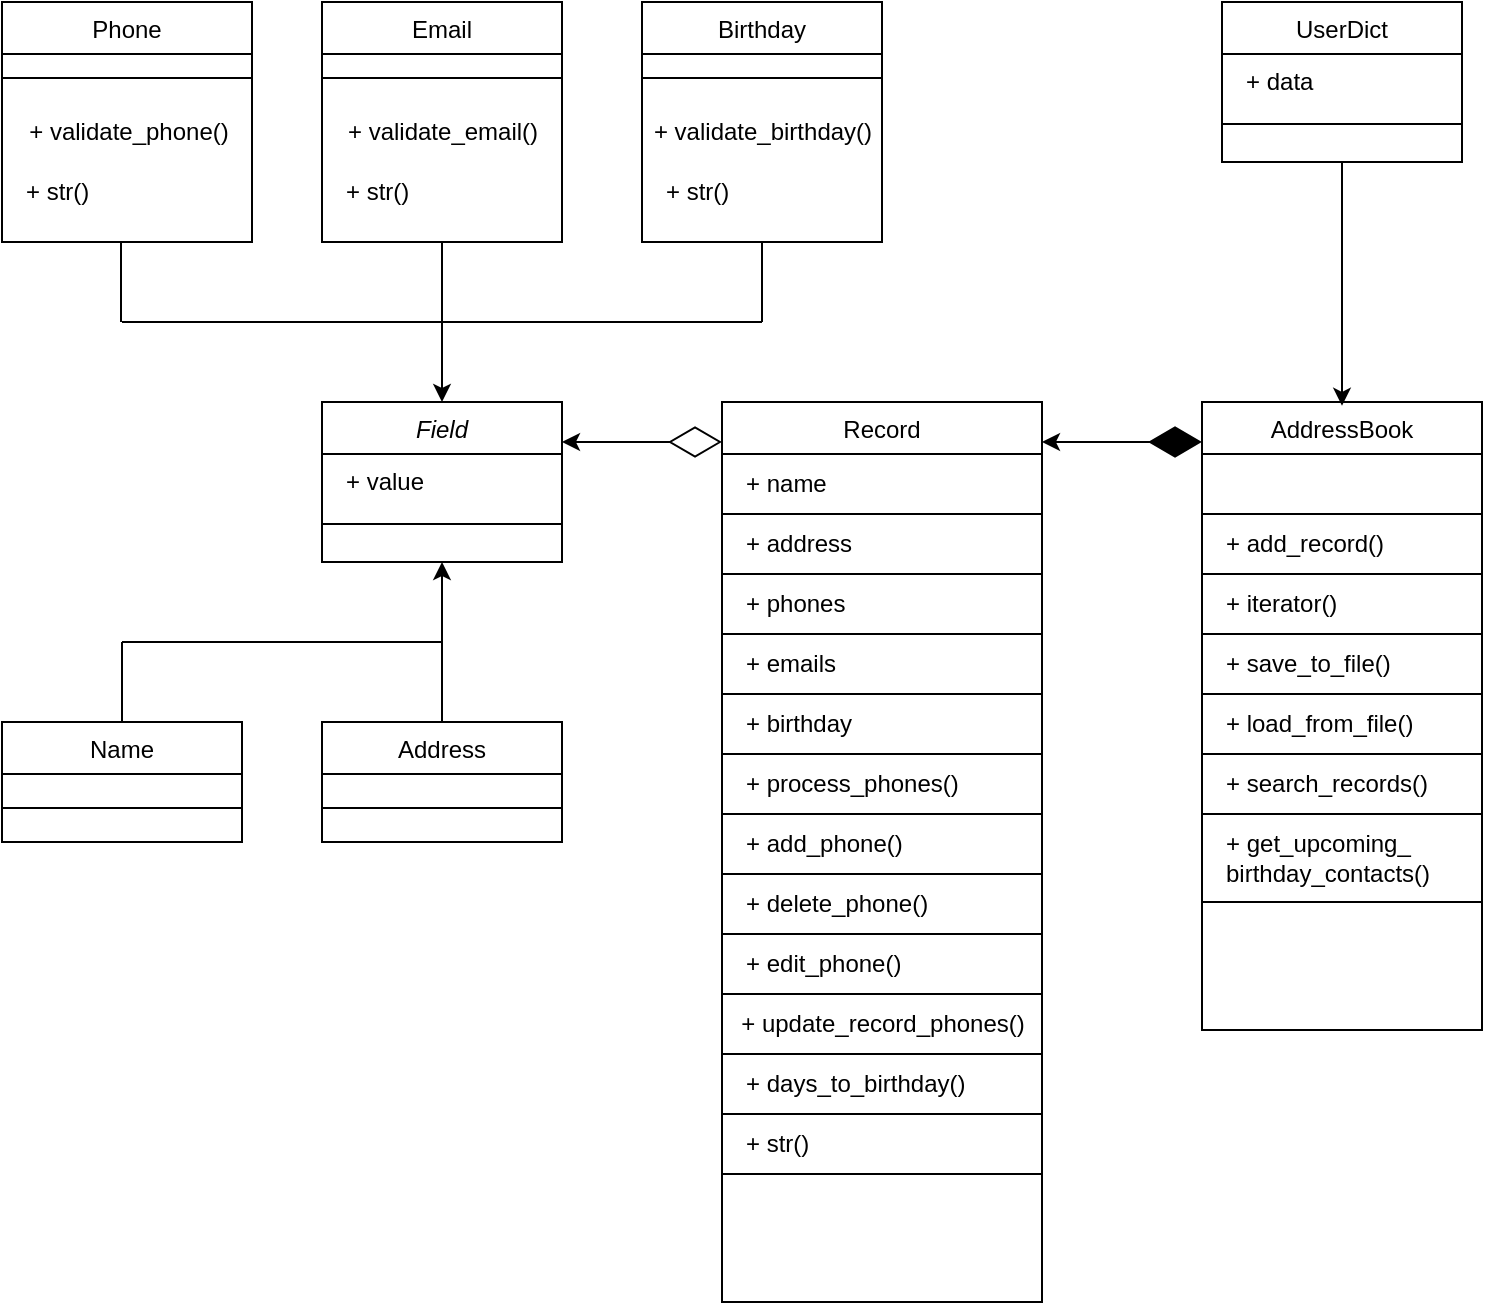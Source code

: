 <mxfile version="21.8.1" type="github">
  <diagram id="C5RBs43oDa-KdzZeNtuy" name="Page-1">
    <mxGraphModel dx="1434" dy="820" grid="1" gridSize="10" guides="1" tooltips="1" connect="1" arrows="1" fold="1" page="1" pageScale="1" pageWidth="827" pageHeight="1169" math="0" shadow="0">
      <root>
        <mxCell id="WIyWlLk6GJQsqaUBKTNV-0" />
        <mxCell id="WIyWlLk6GJQsqaUBKTNV-1" parent="WIyWlLk6GJQsqaUBKTNV-0" />
        <mxCell id="zkfFHV4jXpPFQw0GAbJ--0" value="Field" style="swimlane;fontStyle=2;align=center;verticalAlign=top;childLayout=stackLayout;horizontal=1;startSize=26;horizontalStack=0;resizeParent=1;resizeLast=0;collapsible=1;marginBottom=0;rounded=0;shadow=0;strokeWidth=1;" parent="WIyWlLk6GJQsqaUBKTNV-1" vertex="1">
          <mxGeometry x="200" y="320" width="120" height="80" as="geometry">
            <mxRectangle x="120" y="320" width="160" height="26" as="alternateBounds" />
          </mxGeometry>
        </mxCell>
        <mxCell id="zkfFHV4jXpPFQw0GAbJ--2" value="+ value" style="text;align=left;verticalAlign=top;spacingLeft=10;spacingRight=4;overflow=hidden;rotatable=0;points=[[0,0.5],[1,0.5]];portConstraint=eastwest;rounded=0;shadow=0;html=0;" parent="zkfFHV4jXpPFQw0GAbJ--0" vertex="1">
          <mxGeometry y="26" width="120" height="26" as="geometry" />
        </mxCell>
        <mxCell id="zkfFHV4jXpPFQw0GAbJ--4" value="" style="line;html=1;strokeWidth=1;align=left;verticalAlign=middle;spacingTop=-1;spacingLeft=3;spacingRight=3;rotatable=0;labelPosition=right;points=[];portConstraint=eastwest;" parent="zkfFHV4jXpPFQw0GAbJ--0" vertex="1">
          <mxGeometry y="52" width="120" height="18" as="geometry" />
        </mxCell>
        <mxCell id="zkfFHV4jXpPFQw0GAbJ--6" value="Name" style="swimlane;fontStyle=0;align=center;verticalAlign=top;childLayout=stackLayout;horizontal=1;startSize=26;horizontalStack=0;resizeParent=1;resizeLast=0;collapsible=1;marginBottom=0;rounded=0;shadow=0;strokeWidth=1;" parent="WIyWlLk6GJQsqaUBKTNV-1" vertex="1">
          <mxGeometry x="40" y="480" width="120" height="60" as="geometry">
            <mxRectangle x="130" y="380" width="160" height="26" as="alternateBounds" />
          </mxGeometry>
        </mxCell>
        <mxCell id="zkfFHV4jXpPFQw0GAbJ--9" value="" style="line;html=1;strokeWidth=1;align=left;verticalAlign=middle;spacingTop=-1;spacingLeft=3;spacingRight=3;rotatable=0;labelPosition=right;points=[];portConstraint=eastwest;" parent="zkfFHV4jXpPFQw0GAbJ--6" vertex="1">
          <mxGeometry y="26" width="120" height="34" as="geometry" />
        </mxCell>
        <mxCell id="rrog9spRpvWUYlpcxpE0-8" value="" style="endArrow=none;html=1;rounded=0;" edge="1" parent="WIyWlLk6GJQsqaUBKTNV-1">
          <mxGeometry width="50" height="50" relative="1" as="geometry">
            <mxPoint x="100" y="280" as="sourcePoint" />
            <mxPoint x="420" y="280" as="targetPoint" />
          </mxGeometry>
        </mxCell>
        <mxCell id="rrog9spRpvWUYlpcxpE0-9" value="" style="endArrow=none;html=1;rounded=0;entryX=0.5;entryY=1;entryDx=0;entryDy=0;" edge="1" parent="WIyWlLk6GJQsqaUBKTNV-1">
          <mxGeometry width="50" height="50" relative="1" as="geometry">
            <mxPoint x="99.5" y="280" as="sourcePoint" />
            <mxPoint x="99.5" y="240" as="targetPoint" />
          </mxGeometry>
        </mxCell>
        <mxCell id="rrog9spRpvWUYlpcxpE0-10" value="" style="endArrow=none;html=1;rounded=0;entryX=0.5;entryY=1;entryDx=0;entryDy=0;" edge="1" parent="WIyWlLk6GJQsqaUBKTNV-1" target="rrog9spRpvWUYlpcxpE0-28">
          <mxGeometry width="50" height="50" relative="1" as="geometry">
            <mxPoint x="260" y="280" as="sourcePoint" />
            <mxPoint x="200" y="240" as="targetPoint" />
          </mxGeometry>
        </mxCell>
        <mxCell id="rrog9spRpvWUYlpcxpE0-11" value="" style="endArrow=none;html=1;rounded=0;entryX=0.5;entryY=1;entryDx=0;entryDy=0;" edge="1" parent="WIyWlLk6GJQsqaUBKTNV-1" target="rrog9spRpvWUYlpcxpE0-44">
          <mxGeometry width="50" height="50" relative="1" as="geometry">
            <mxPoint x="420" y="280" as="sourcePoint" />
            <mxPoint x="390" y="250" as="targetPoint" />
          </mxGeometry>
        </mxCell>
        <mxCell id="rrog9spRpvWUYlpcxpE0-16" value="" style="endArrow=none;html=1;rounded=0;" edge="1" parent="WIyWlLk6GJQsqaUBKTNV-1">
          <mxGeometry width="50" height="50" relative="1" as="geometry">
            <mxPoint x="260" y="440" as="sourcePoint" />
            <mxPoint x="200" y="440" as="targetPoint" />
          </mxGeometry>
        </mxCell>
        <mxCell id="rrog9spRpvWUYlpcxpE0-18" value="" style="endArrow=classic;html=1;rounded=0;entryX=0.5;entryY=0;entryDx=0;entryDy=0;" edge="1" parent="WIyWlLk6GJQsqaUBKTNV-1" target="zkfFHV4jXpPFQw0GAbJ--0">
          <mxGeometry width="50" height="50" relative="1" as="geometry">
            <mxPoint x="260" y="280" as="sourcePoint" />
            <mxPoint x="440" y="330" as="targetPoint" />
          </mxGeometry>
        </mxCell>
        <mxCell id="rrog9spRpvWUYlpcxpE0-19" value="" style="endArrow=classic;html=1;rounded=0;entryX=0.5;entryY=1;entryDx=0;entryDy=0;" edge="1" parent="WIyWlLk6GJQsqaUBKTNV-1" target="zkfFHV4jXpPFQw0GAbJ--0">
          <mxGeometry width="50" height="50" relative="1" as="geometry">
            <mxPoint x="260" y="440" as="sourcePoint" />
            <mxPoint x="440" y="330" as="targetPoint" />
          </mxGeometry>
        </mxCell>
        <mxCell id="rrog9spRpvWUYlpcxpE0-20" value="" style="endArrow=none;html=1;rounded=0;exitX=0.5;exitY=0;exitDx=0;exitDy=0;" edge="1" parent="WIyWlLk6GJQsqaUBKTNV-1" source="zkfFHV4jXpPFQw0GAbJ--6">
          <mxGeometry width="50" height="50" relative="1" as="geometry">
            <mxPoint x="390" y="380" as="sourcePoint" />
            <mxPoint x="100" y="440" as="targetPoint" />
          </mxGeometry>
        </mxCell>
        <mxCell id="rrog9spRpvWUYlpcxpE0-21" value="" style="endArrow=none;html=1;rounded=0;" edge="1" parent="WIyWlLk6GJQsqaUBKTNV-1">
          <mxGeometry width="50" height="50" relative="1" as="geometry">
            <mxPoint x="100" y="440" as="sourcePoint" />
            <mxPoint x="200" y="440" as="targetPoint" />
          </mxGeometry>
        </mxCell>
        <mxCell id="rrog9spRpvWUYlpcxpE0-22" value="Name" style="swimlane;fontStyle=0;align=center;verticalAlign=top;childLayout=stackLayout;horizontal=1;startSize=26;horizontalStack=0;resizeParent=1;resizeLast=0;collapsible=1;marginBottom=0;rounded=0;shadow=0;strokeWidth=1;" vertex="1" parent="WIyWlLk6GJQsqaUBKTNV-1">
          <mxGeometry x="40" y="480" width="120" height="60" as="geometry">
            <mxRectangle x="130" y="380" width="160" height="26" as="alternateBounds" />
          </mxGeometry>
        </mxCell>
        <mxCell id="rrog9spRpvWUYlpcxpE0-23" value="" style="line;html=1;strokeWidth=1;align=left;verticalAlign=middle;spacingTop=-1;spacingLeft=3;spacingRight=3;rotatable=0;labelPosition=right;points=[];portConstraint=eastwest;" vertex="1" parent="rrog9spRpvWUYlpcxpE0-22">
          <mxGeometry y="26" width="120" height="34" as="geometry" />
        </mxCell>
        <mxCell id="rrog9spRpvWUYlpcxpE0-24" value="Address" style="swimlane;fontStyle=0;align=center;verticalAlign=top;childLayout=stackLayout;horizontal=1;startSize=26;horizontalStack=0;resizeParent=1;resizeLast=0;collapsible=1;marginBottom=0;rounded=0;shadow=0;strokeWidth=1;" vertex="1" parent="WIyWlLk6GJQsqaUBKTNV-1">
          <mxGeometry x="200" y="480" width="120" height="60" as="geometry">
            <mxRectangle x="130" y="380" width="160" height="26" as="alternateBounds" />
          </mxGeometry>
        </mxCell>
        <mxCell id="rrog9spRpvWUYlpcxpE0-25" value="" style="line;html=1;strokeWidth=1;align=left;verticalAlign=middle;spacingTop=-1;spacingLeft=3;spacingRight=3;rotatable=0;labelPosition=right;points=[];portConstraint=eastwest;" vertex="1" parent="rrog9spRpvWUYlpcxpE0-24">
          <mxGeometry y="26" width="120" height="34" as="geometry" />
        </mxCell>
        <mxCell id="rrog9spRpvWUYlpcxpE0-28" value="Email&#xa;" style="swimlane;fontStyle=0;align=center;verticalAlign=top;childLayout=stackLayout;horizontal=1;startSize=26;horizontalStack=0;resizeParent=1;resizeLast=0;collapsible=1;marginBottom=0;rounded=0;shadow=0;strokeWidth=1;" vertex="1" parent="WIyWlLk6GJQsqaUBKTNV-1">
          <mxGeometry x="200" y="120" width="120" height="120" as="geometry">
            <mxRectangle x="130" y="380" width="160" height="26" as="alternateBounds" />
          </mxGeometry>
        </mxCell>
        <mxCell id="rrog9spRpvWUYlpcxpE0-29" value="" style="line;html=1;strokeWidth=1;align=left;verticalAlign=middle;spacingTop=-1;spacingLeft=3;spacingRight=3;rotatable=0;labelPosition=right;points=[];portConstraint=eastwest;" vertex="1" parent="rrog9spRpvWUYlpcxpE0-28">
          <mxGeometry y="26" width="120" height="24" as="geometry" />
        </mxCell>
        <mxCell id="rrog9spRpvWUYlpcxpE0-37" value="&lt;div align=&quot;center&quot;&gt;+ validate_email()&lt;/div&gt;" style="text;html=1;align=center;verticalAlign=middle;resizable=0;points=[];autosize=1;strokeColor=none;fillColor=none;" vertex="1" parent="rrog9spRpvWUYlpcxpE0-28">
          <mxGeometry y="50" width="120" height="30" as="geometry" />
        </mxCell>
        <mxCell id="rrog9spRpvWUYlpcxpE0-31" value="+ str()" style="text;html=1;align=left;verticalAlign=middle;resizable=0;points=[];autosize=1;strokeColor=none;fillColor=none;container=0;spacingLeft=10;" vertex="1" parent="rrog9spRpvWUYlpcxpE0-28">
          <mxGeometry y="80" width="120" height="30" as="geometry" />
        </mxCell>
        <mxCell id="rrog9spRpvWUYlpcxpE0-40" value="Phone" style="swimlane;fontStyle=0;align=center;verticalAlign=top;childLayout=stackLayout;horizontal=1;startSize=26;horizontalStack=0;resizeParent=1;resizeLast=0;collapsible=1;marginBottom=0;rounded=0;shadow=0;strokeWidth=1;" vertex="1" parent="WIyWlLk6GJQsqaUBKTNV-1">
          <mxGeometry x="40" y="120" width="125" height="120" as="geometry">
            <mxRectangle x="130" y="380" width="160" height="26" as="alternateBounds" />
          </mxGeometry>
        </mxCell>
        <mxCell id="rrog9spRpvWUYlpcxpE0-41" value="" style="line;html=1;strokeWidth=1;align=left;verticalAlign=middle;spacingTop=-1;spacingLeft=3;spacingRight=3;rotatable=0;labelPosition=right;points=[];portConstraint=eastwest;" vertex="1" parent="rrog9spRpvWUYlpcxpE0-40">
          <mxGeometry y="26" width="125" height="24" as="geometry" />
        </mxCell>
        <mxCell id="rrog9spRpvWUYlpcxpE0-42" value="&lt;div align=&quot;center&quot;&gt;+ validate_phone()&lt;/div&gt;" style="text;html=1;align=center;verticalAlign=middle;resizable=0;points=[];autosize=1;strokeColor=none;fillColor=none;" vertex="1" parent="rrog9spRpvWUYlpcxpE0-40">
          <mxGeometry y="50" width="125" height="30" as="geometry" />
        </mxCell>
        <mxCell id="rrog9spRpvWUYlpcxpE0-43" value="+ str()" style="text;html=1;align=left;verticalAlign=middle;resizable=0;points=[];autosize=1;strokeColor=none;fillColor=none;container=0;spacingLeft=10;" vertex="1" parent="rrog9spRpvWUYlpcxpE0-40">
          <mxGeometry y="80" width="125" height="30" as="geometry" />
        </mxCell>
        <mxCell id="rrog9spRpvWUYlpcxpE0-44" value="Birthday" style="swimlane;fontStyle=0;align=center;verticalAlign=top;childLayout=stackLayout;horizontal=1;startSize=26;horizontalStack=0;resizeParent=1;resizeLast=0;collapsible=1;marginBottom=0;rounded=0;shadow=0;strokeWidth=1;strokeColor=default;" vertex="1" parent="WIyWlLk6GJQsqaUBKTNV-1">
          <mxGeometry x="360" y="120" width="120" height="120" as="geometry">
            <mxRectangle x="130" y="380" width="160" height="26" as="alternateBounds" />
          </mxGeometry>
        </mxCell>
        <mxCell id="rrog9spRpvWUYlpcxpE0-45" value="" style="line;html=1;strokeWidth=1;align=left;verticalAlign=middle;spacingTop=-1;spacingLeft=3;spacingRight=3;rotatable=0;labelPosition=right;points=[];portConstraint=eastwest;" vertex="1" parent="rrog9spRpvWUYlpcxpE0-44">
          <mxGeometry y="26" width="120" height="24" as="geometry" />
        </mxCell>
        <mxCell id="rrog9spRpvWUYlpcxpE0-46" value="&lt;div align=&quot;center&quot;&gt;+ validate_birthday()&lt;/div&gt;" style="text;html=1;align=center;verticalAlign=middle;resizable=0;points=[];autosize=1;strokeColor=none;fillColor=none;" vertex="1" parent="rrog9spRpvWUYlpcxpE0-44">
          <mxGeometry y="50" width="120" height="30" as="geometry" />
        </mxCell>
        <mxCell id="rrog9spRpvWUYlpcxpE0-47" value="+ str()" style="text;html=1;align=left;verticalAlign=middle;resizable=0;points=[];autosize=1;strokeColor=none;fillColor=none;container=0;spacingLeft=10;" vertex="1" parent="rrog9spRpvWUYlpcxpE0-44">
          <mxGeometry y="80" width="120" height="30" as="geometry" />
        </mxCell>
        <mxCell id="rrog9spRpvWUYlpcxpE0-48" value="" style="endArrow=none;html=1;rounded=0;exitX=0.5;exitY=0;exitDx=0;exitDy=0;" edge="1" parent="WIyWlLk6GJQsqaUBKTNV-1" source="rrog9spRpvWUYlpcxpE0-24">
          <mxGeometry width="50" height="50" relative="1" as="geometry">
            <mxPoint x="390" y="380" as="sourcePoint" />
            <mxPoint x="260" y="440" as="targetPoint" />
          </mxGeometry>
        </mxCell>
        <mxCell id="rrog9spRpvWUYlpcxpE0-49" value="AddressBook" style="swimlane;align=center;verticalAlign=top;childLayout=stackLayout;horizontal=1;startSize=26;horizontalStack=0;resizeParent=1;resizeLast=0;collapsible=1;marginBottom=0;rounded=0;shadow=0;strokeWidth=1;strokeColor=default;fontStyle=0" vertex="1" parent="WIyWlLk6GJQsqaUBKTNV-1">
          <mxGeometry x="640" y="320" width="140" height="314" as="geometry">
            <mxRectangle x="130" y="380" width="160" height="26" as="alternateBounds" />
          </mxGeometry>
        </mxCell>
        <mxCell id="rrog9spRpvWUYlpcxpE0-53" value="&lt;div&gt;&amp;nbsp;&lt;br&gt;&lt;/div&gt;" style="text;html=1;align=left;verticalAlign=middle;resizable=0;points=[];autosize=1;strokeColor=default;fillColor=none;spacingTop=0;spacingLeft=10;" vertex="1" parent="rrog9spRpvWUYlpcxpE0-49">
          <mxGeometry y="26" width="140" height="30" as="geometry" />
        </mxCell>
        <mxCell id="rrog9spRpvWUYlpcxpE0-54" value="+ add_record()" style="text;html=1;align=left;verticalAlign=middle;resizable=0;points=[];autosize=1;strokeColor=default;fillColor=none;spacingLeft=10;" vertex="1" parent="rrog9spRpvWUYlpcxpE0-49">
          <mxGeometry y="56" width="140" height="30" as="geometry" />
        </mxCell>
        <mxCell id="rrog9spRpvWUYlpcxpE0-55" value="+ iterator()" style="text;html=1;align=left;verticalAlign=middle;resizable=0;points=[];autosize=1;strokeColor=default;fillColor=none;spacingLeft=10;" vertex="1" parent="rrog9spRpvWUYlpcxpE0-49">
          <mxGeometry y="86" width="140" height="30" as="geometry" />
        </mxCell>
        <mxCell id="rrog9spRpvWUYlpcxpE0-56" value="+ save_to_file()" style="text;html=1;align=left;verticalAlign=middle;resizable=0;points=[];autosize=1;strokeColor=none;fillColor=none;spacingLeft=10;" vertex="1" parent="rrog9spRpvWUYlpcxpE0-49">
          <mxGeometry y="116" width="140" height="30" as="geometry" />
        </mxCell>
        <mxCell id="rrog9spRpvWUYlpcxpE0-57" value="+ load_from_file()" style="text;html=1;align=left;verticalAlign=middle;resizable=0;points=[];autosize=1;strokeColor=default;fillColor=none;spacingLeft=10;" vertex="1" parent="rrog9spRpvWUYlpcxpE0-49">
          <mxGeometry y="146" width="140" height="30" as="geometry" />
        </mxCell>
        <mxCell id="rrog9spRpvWUYlpcxpE0-58" value="&lt;div align=&quot;left&quot;&gt;+ search_records()&lt;/div&gt;" style="text;html=1;align=left;verticalAlign=middle;resizable=0;points=[];autosize=1;strokeColor=default;fillColor=none;spacingLeft=10;" vertex="1" parent="rrog9spRpvWUYlpcxpE0-49">
          <mxGeometry y="176" width="140" height="30" as="geometry" />
        </mxCell>
        <mxCell id="rrog9spRpvWUYlpcxpE0-107" value="&lt;div&gt;+ get_upcoming_&lt;/div&gt;&lt;div&gt;birthday_contacts()&lt;/div&gt;" style="html=1;whiteSpace=wrap;align=left;spacingLeft=10;" vertex="1" parent="rrog9spRpvWUYlpcxpE0-49">
          <mxGeometry y="206" width="140" height="44" as="geometry" />
        </mxCell>
        <mxCell id="rrog9spRpvWUYlpcxpE0-50" value="" style="line;html=1;strokeWidth=1;align=left;verticalAlign=middle;spacingTop=-1;spacingLeft=3;spacingRight=3;rotatable=0;labelPosition=right;points=[];portConstraint=eastwest;strokeColor=none;" vertex="1" parent="rrog9spRpvWUYlpcxpE0-49">
          <mxGeometry y="250" width="140" height="64" as="geometry" />
        </mxCell>
        <mxCell id="rrog9spRpvWUYlpcxpE0-78" value="UserDict" style="swimlane;fontStyle=0;align=center;verticalAlign=top;childLayout=stackLayout;horizontal=1;startSize=26;horizontalStack=0;resizeParent=1;resizeLast=0;collapsible=1;marginBottom=0;rounded=0;shadow=0;strokeWidth=1;" vertex="1" parent="WIyWlLk6GJQsqaUBKTNV-1">
          <mxGeometry x="650" y="120" width="120" height="80" as="geometry">
            <mxRectangle x="120" y="320" width="160" height="26" as="alternateBounds" />
          </mxGeometry>
        </mxCell>
        <mxCell id="rrog9spRpvWUYlpcxpE0-79" value="+ data" style="text;align=left;verticalAlign=top;spacingLeft=10;spacingRight=4;overflow=hidden;rotatable=0;points=[[0,0.5],[1,0.5]];portConstraint=eastwest;rounded=0;shadow=0;html=0;" vertex="1" parent="rrog9spRpvWUYlpcxpE0-78">
          <mxGeometry y="26" width="120" height="26" as="geometry" />
        </mxCell>
        <mxCell id="rrog9spRpvWUYlpcxpE0-80" value="" style="line;html=1;strokeWidth=1;align=left;verticalAlign=middle;spacingTop=-1;spacingLeft=3;spacingRight=3;rotatable=0;labelPosition=right;points=[];portConstraint=eastwest;" vertex="1" parent="rrog9spRpvWUYlpcxpE0-78">
          <mxGeometry y="52" width="120" height="18" as="geometry" />
        </mxCell>
        <mxCell id="rrog9spRpvWUYlpcxpE0-81" value="Record" style="swimlane;align=center;verticalAlign=top;childLayout=stackLayout;horizontal=1;startSize=26;horizontalStack=0;resizeParent=1;resizeLast=0;collapsible=1;marginBottom=0;rounded=0;shadow=0;strokeWidth=1;strokeColor=default;fontStyle=0" vertex="1" parent="WIyWlLk6GJQsqaUBKTNV-1">
          <mxGeometry x="400" y="320" width="160" height="450" as="geometry">
            <mxRectangle x="130" y="380" width="160" height="26" as="alternateBounds" />
          </mxGeometry>
        </mxCell>
        <mxCell id="rrog9spRpvWUYlpcxpE0-82" value="&lt;div&gt;+ name&lt;/div&gt;" style="text;html=1;align=left;verticalAlign=middle;resizable=0;points=[];autosize=1;strokeColor=default;fillColor=none;spacingTop=0;spacingLeft=10;" vertex="1" parent="rrog9spRpvWUYlpcxpE0-81">
          <mxGeometry y="26" width="160" height="30" as="geometry" />
        </mxCell>
        <mxCell id="rrog9spRpvWUYlpcxpE0-83" value="+ address" style="text;html=1;align=left;verticalAlign=middle;resizable=0;points=[];autosize=1;strokeColor=default;fillColor=none;spacingLeft=10;" vertex="1" parent="rrog9spRpvWUYlpcxpE0-81">
          <mxGeometry y="56" width="160" height="30" as="geometry" />
        </mxCell>
        <mxCell id="rrog9spRpvWUYlpcxpE0-84" value="+ phones" style="text;html=1;align=left;verticalAlign=middle;resizable=0;points=[];autosize=1;strokeColor=default;fillColor=none;spacingLeft=10;" vertex="1" parent="rrog9spRpvWUYlpcxpE0-81">
          <mxGeometry y="86" width="160" height="30" as="geometry" />
        </mxCell>
        <mxCell id="rrog9spRpvWUYlpcxpE0-85" value="+ emails" style="text;html=1;align=left;verticalAlign=middle;resizable=0;points=[];autosize=1;strokeColor=none;fillColor=none;spacingLeft=10;" vertex="1" parent="rrog9spRpvWUYlpcxpE0-81">
          <mxGeometry y="116" width="160" height="30" as="geometry" />
        </mxCell>
        <mxCell id="rrog9spRpvWUYlpcxpE0-86" value="+ birthday" style="text;html=1;align=left;verticalAlign=middle;resizable=0;points=[];autosize=1;strokeColor=default;fillColor=none;spacingLeft=10;" vertex="1" parent="rrog9spRpvWUYlpcxpE0-81">
          <mxGeometry y="146" width="160" height="30" as="geometry" />
        </mxCell>
        <mxCell id="rrog9spRpvWUYlpcxpE0-87" value="&lt;div align=&quot;left&quot;&gt;+ process_phones()&lt;/div&gt;" style="text;html=1;align=left;verticalAlign=middle;resizable=0;points=[];autosize=1;strokeColor=default;fillColor=none;spacingLeft=10;" vertex="1" parent="rrog9spRpvWUYlpcxpE0-81">
          <mxGeometry y="176" width="160" height="30" as="geometry" />
        </mxCell>
        <mxCell id="rrog9spRpvWUYlpcxpE0-88" value="+ add_phone()" style="text;html=1;align=left;verticalAlign=middle;resizable=0;points=[];autosize=1;strokeColor=default;fillColor=none;spacingLeft=10;" vertex="1" parent="rrog9spRpvWUYlpcxpE0-81">
          <mxGeometry y="206" width="160" height="30" as="geometry" />
        </mxCell>
        <mxCell id="rrog9spRpvWUYlpcxpE0-89" value="+ delete_phone()" style="text;html=1;align=left;verticalAlign=middle;resizable=0;points=[];autosize=1;strokeColor=default;fillColor=none;spacingLeft=10;" vertex="1" parent="rrog9spRpvWUYlpcxpE0-81">
          <mxGeometry y="236" width="160" height="30" as="geometry" />
        </mxCell>
        <mxCell id="rrog9spRpvWUYlpcxpE0-90" value="+ edit_phone()" style="text;html=1;align=left;verticalAlign=middle;resizable=0;points=[];autosize=1;strokeColor=default;fillColor=none;spacingLeft=10;" vertex="1" parent="rrog9spRpvWUYlpcxpE0-81">
          <mxGeometry y="266" width="160" height="30" as="geometry" />
        </mxCell>
        <mxCell id="rrog9spRpvWUYlpcxpE0-91" value="&lt;div&gt;+ update_record_phones()&lt;/div&gt;" style="text;html=1;align=center;verticalAlign=middle;resizable=0;points=[];autosize=1;strokeColor=default;fillColor=none;" vertex="1" parent="rrog9spRpvWUYlpcxpE0-81">
          <mxGeometry y="296" width="160" height="30" as="geometry" />
        </mxCell>
        <mxCell id="rrog9spRpvWUYlpcxpE0-92" value="+ days_to_birthday()" style="text;html=1;align=left;verticalAlign=middle;resizable=0;points=[];autosize=1;strokeColor=default;fillColor=none;spacingLeft=10;" vertex="1" parent="rrog9spRpvWUYlpcxpE0-81">
          <mxGeometry y="326" width="160" height="30" as="geometry" />
        </mxCell>
        <mxCell id="rrog9spRpvWUYlpcxpE0-93" value="+ str()" style="text;html=1;align=left;verticalAlign=middle;resizable=0;points=[];autosize=1;strokeColor=default;fillColor=none;container=0;spacingLeft=10;" vertex="1" parent="rrog9spRpvWUYlpcxpE0-81">
          <mxGeometry y="356" width="160" height="30" as="geometry" />
        </mxCell>
        <mxCell id="rrog9spRpvWUYlpcxpE0-94" value="" style="line;html=1;strokeWidth=1;align=left;verticalAlign=middle;spacingTop=-1;spacingLeft=3;spacingRight=3;rotatable=0;labelPosition=right;points=[];portConstraint=eastwest;strokeColor=none;" vertex="1" parent="rrog9spRpvWUYlpcxpE0-81">
          <mxGeometry y="386" width="160" height="64" as="geometry" />
        </mxCell>
        <mxCell id="rrog9spRpvWUYlpcxpE0-95" value="" style="endArrow=classic;html=1;rounded=0;exitX=0.5;exitY=1;exitDx=0;exitDy=0;entryX=0.5;entryY=0.006;entryDx=0;entryDy=0;entryPerimeter=0;" edge="1" parent="WIyWlLk6GJQsqaUBKTNV-1" source="rrog9spRpvWUYlpcxpE0-78" target="rrog9spRpvWUYlpcxpE0-49">
          <mxGeometry width="50" height="50" relative="1" as="geometry">
            <mxPoint x="680" y="280" as="sourcePoint" />
            <mxPoint x="720" y="320" as="targetPoint" />
          </mxGeometry>
        </mxCell>
        <mxCell id="rrog9spRpvWUYlpcxpE0-101" value="" style="endArrow=diamondThin;endFill=1;endSize=24;html=1;rounded=0;" edge="1" parent="WIyWlLk6GJQsqaUBKTNV-1">
          <mxGeometry width="160" relative="1" as="geometry">
            <mxPoint x="600" y="340" as="sourcePoint" />
            <mxPoint x="640" y="340" as="targetPoint" />
          </mxGeometry>
        </mxCell>
        <mxCell id="rrog9spRpvWUYlpcxpE0-102" value="" style="endArrow=diamondThin;endFill=0;endSize=24;html=1;rounded=0;" edge="1" parent="WIyWlLk6GJQsqaUBKTNV-1">
          <mxGeometry width="160" relative="1" as="geometry">
            <mxPoint x="360" y="340" as="sourcePoint" />
            <mxPoint x="400" y="340" as="targetPoint" />
          </mxGeometry>
        </mxCell>
        <mxCell id="rrog9spRpvWUYlpcxpE0-103" value="" style="endArrow=classic;html=1;rounded=0;entryX=1;entryY=0.25;entryDx=0;entryDy=0;" edge="1" parent="WIyWlLk6GJQsqaUBKTNV-1" target="zkfFHV4jXpPFQw0GAbJ--0">
          <mxGeometry width="50" height="50" relative="1" as="geometry">
            <mxPoint x="360" y="340" as="sourcePoint" />
            <mxPoint x="440" y="370" as="targetPoint" />
          </mxGeometry>
        </mxCell>
        <mxCell id="rrog9spRpvWUYlpcxpE0-104" value="" style="endArrow=classic;html=1;rounded=0;entryX=1;entryY=0.25;entryDx=0;entryDy=0;" edge="1" parent="WIyWlLk6GJQsqaUBKTNV-1">
          <mxGeometry width="50" height="50" relative="1" as="geometry">
            <mxPoint x="600" y="340" as="sourcePoint" />
            <mxPoint x="560" y="340" as="targetPoint" />
          </mxGeometry>
        </mxCell>
      </root>
    </mxGraphModel>
  </diagram>
</mxfile>
